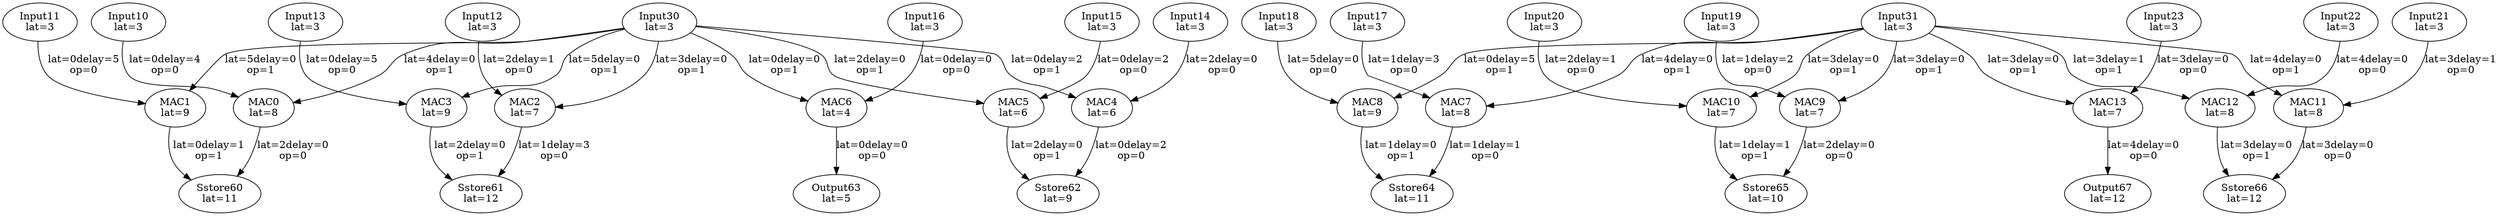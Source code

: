 Digraph G {
"Input10"[label = "\N\nlat=3"];
"Input11"[label = "\N\nlat=3"];
"Input12"[label = "\N\nlat=3"];
"Input13"[label = "\N\nlat=3"];
"Input14"[label = "\N\nlat=3"];
"Input15"[label = "\N\nlat=3"];
"Input16"[label = "\N\nlat=3"];
"Input17"[label = "\N\nlat=3"];
"Input18"[label = "\N\nlat=3"];
"Input19"[label = "\N\nlat=3"];
"Input20"[label = "\N\nlat=3"];
"Input21"[label = "\N\nlat=3"];
"Input22"[label = "\N\nlat=3"];
"Input23"[label = "\N\nlat=3"];
"Input30"[label = "\N\nlat=3"];
"Input31"[label = "\N\nlat=3"];
"MAC0"[label = "\N\nlat=8"];
"Input10"->"MAC0"[label = "lat=0\delay=4\nop=0"];
"Input30"->"MAC0"[label = "lat=4\delay=0\nop=1"];
"MAC1"[label = "\N\nlat=9"];
"Input11"->"MAC1"[label = "lat=0\delay=5\nop=0"];
"Input30"->"MAC1"[label = "lat=5\delay=0\nop=1"];
"MAC2"[label = "\N\nlat=7"];
"Input12"->"MAC2"[label = "lat=2\delay=1\nop=0"];
"Input30"->"MAC2"[label = "lat=3\delay=0\nop=1"];
"MAC3"[label = "\N\nlat=9"];
"Input13"->"MAC3"[label = "lat=0\delay=5\nop=0"];
"Input30"->"MAC3"[label = "lat=5\delay=0\nop=1"];
"MAC4"[label = "\N\nlat=6"];
"Input14"->"MAC4"[label = "lat=2\delay=0\nop=0"];
"Input30"->"MAC4"[label = "lat=0\delay=2\nop=1"];
"MAC5"[label = "\N\nlat=6"];
"Input15"->"MAC5"[label = "lat=0\delay=2\nop=0"];
"Input30"->"MAC5"[label = "lat=2\delay=0\nop=1"];
"MAC6"[label = "\N\nlat=4"];
"Input16"->"MAC6"[label = "lat=0\delay=0\nop=0"];
"Input30"->"MAC6"[label = "lat=0\delay=0\nop=1"];
"MAC7"[label = "\N\nlat=8"];
"Input17"->"MAC7"[label = "lat=1\delay=3\nop=0"];
"Input31"->"MAC7"[label = "lat=4\delay=0\nop=1"];
"MAC8"[label = "\N\nlat=9"];
"Input18"->"MAC8"[label = "lat=5\delay=0\nop=0"];
"Input31"->"MAC8"[label = "lat=0\delay=5\nop=1"];
"MAC9"[label = "\N\nlat=7"];
"Input19"->"MAC9"[label = "lat=1\delay=2\nop=0"];
"Input31"->"MAC9"[label = "lat=3\delay=0\nop=1"];
"MAC10"[label = "\N\nlat=7"];
"Input20"->"MAC10"[label = "lat=2\delay=1\nop=0"];
"Input31"->"MAC10"[label = "lat=3\delay=0\nop=1"];
"MAC11"[label = "\N\nlat=8"];
"Input21"->"MAC11"[label = "lat=3\delay=1\nop=0"];
"Input31"->"MAC11"[label = "lat=4\delay=0\nop=1"];
"MAC12"[label = "\N\nlat=8"];
"Input22"->"MAC12"[label = "lat=4\delay=0\nop=0"];
"Input31"->"MAC12"[label = "lat=3\delay=1\nop=1"];
"MAC13"[label = "\N\nlat=7"];
"Input23"->"MAC13"[label = "lat=3\delay=0\nop=0"];
"Input31"->"MAC13"[label = "lat=3\delay=0\nop=1"];
"Sstore60"[label = "\N\nlat=11"];
"MAC0"->"Sstore60"[label = "lat=2\delay=0\nop=0"];
"MAC1"->"Sstore60"[label = "lat=0\delay=1\nop=1"];
"Sstore61"[label = "\N\nlat=12"];
"MAC2"->"Sstore61"[label = "lat=1\delay=3\nop=0"];
"MAC3"->"Sstore61"[label = "lat=2\delay=0\nop=1"];
"Sstore62"[label = "\N\nlat=9"];
"MAC4"->"Sstore62"[label = "lat=0\delay=2\nop=0"];
"MAC5"->"Sstore62"[label = "lat=2\delay=0\nop=1"];
"Output63"[label = "\N\nlat=5"];
"MAC6"->"Output63"[label = "lat=0\delay=0\nop=0"];
"Sstore64"[label = "\N\nlat=11"];
"MAC7"->"Sstore64"[label = "lat=1\delay=1\nop=0"];
"MAC8"->"Sstore64"[label = "lat=1\delay=0\nop=1"];
"Sstore65"[label = "\N\nlat=10"];
"MAC9"->"Sstore65"[label = "lat=2\delay=0\nop=0"];
"MAC10"->"Sstore65"[label = "lat=1\delay=1\nop=1"];
"Sstore66"[label = "\N\nlat=12"];
"MAC11"->"Sstore66"[label = "lat=3\delay=0\nop=0"];
"MAC12"->"Sstore66"[label = "lat=3\delay=0\nop=1"];
"Output67"[label = "\N\nlat=12"];
"MAC13"->"Output67"[label = "lat=4\delay=0\nop=0"];
}
